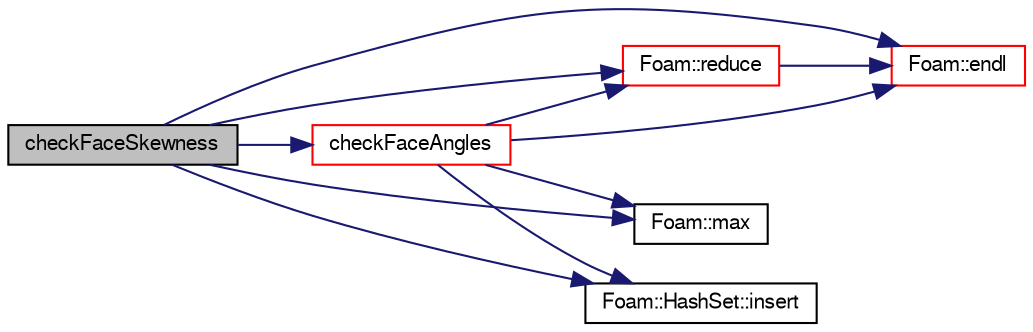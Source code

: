digraph "checkFaceSkewness"
{
  bgcolor="transparent";
  edge [fontname="FreeSans",fontsize="10",labelfontname="FreeSans",labelfontsize="10"];
  node [fontname="FreeSans",fontsize="10",shape=record];
  rankdir="LR";
  Node13848 [label="checkFaceSkewness",height=0.2,width=0.4,color="black", fillcolor="grey75", style="filled", fontcolor="black"];
  Node13848 -> Node13849 [color="midnightblue",fontsize="10",style="solid",fontname="FreeSans"];
  Node13849 [label="checkFaceAngles",height=0.2,width=0.4,color="red",URL="$a27530.html#a7c84c2f5ca3ec2f1703f5b19adec5096",tooltip="Check face angles. "];
  Node13849 -> Node13850 [color="midnightblue",fontsize="10",style="solid",fontname="FreeSans"];
  Node13850 [label="Foam::endl",height=0.2,width=0.4,color="red",URL="$a21124.html#a2db8fe02a0d3909e9351bb4275b23ce4",tooltip="Add newline and flush stream. "];
  Node13849 -> Node13900 [color="midnightblue",fontsize="10",style="solid",fontname="FreeSans"];
  Node13900 [label="Foam::max",height=0.2,width=0.4,color="black",URL="$a21124.html#ac993e906cf2774ae77e666bc24e81733"];
  Node13849 -> Node13901 [color="midnightblue",fontsize="10",style="solid",fontname="FreeSans"];
  Node13901 [label="Foam::HashSet::insert",height=0.2,width=0.4,color="black",URL="$a25690.html#a49f0753d9652681fc3a81f59951a0ad7",tooltip="Insert a new entry. "];
  Node13849 -> Node13902 [color="midnightblue",fontsize="10",style="solid",fontname="FreeSans"];
  Node13902 [label="Foam::reduce",height=0.2,width=0.4,color="red",URL="$a21124.html#a7ffd6af4acc2eb9ba72ee296b5ecda23"];
  Node13902 -> Node13850 [color="midnightblue",fontsize="10",style="solid",fontname="FreeSans"];
  Node13848 -> Node13850 [color="midnightblue",fontsize="10",style="solid",fontname="FreeSans"];
  Node13848 -> Node13901 [color="midnightblue",fontsize="10",style="solid",fontname="FreeSans"];
  Node13848 -> Node13900 [color="midnightblue",fontsize="10",style="solid",fontname="FreeSans"];
  Node13848 -> Node13902 [color="midnightblue",fontsize="10",style="solid",fontname="FreeSans"];
}
